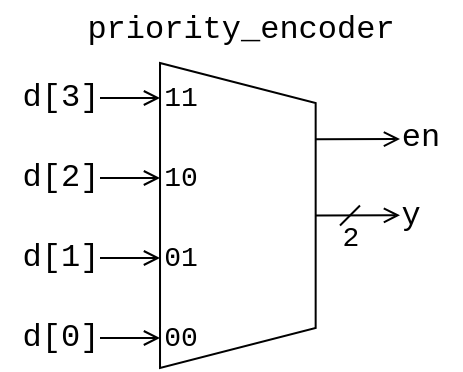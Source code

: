 <mxfile>
    <diagram id="9hsbDwIOufMWBAoDMdGs" name="ページ1">
        <mxGraphModel dx="330" dy="250" grid="1" gridSize="10" guides="1" tooltips="1" connect="1" arrows="1" fold="1" page="1" pageScale="1" pageWidth="827" pageHeight="1169" math="0" shadow="0">
            <root>
                <mxCell id="0"/>
                <mxCell id="1" parent="0"/>
                <mxCell id="44" value="" style="group" vertex="1" connectable="0" parent="1">
                    <mxGeometry x="280" y="311" width="230.17" height="184.01" as="geometry"/>
                </mxCell>
                <mxCell id="3" style="edgeStyle=none;html=1;exitX=0.5;exitY=0;exitDx=0;exitDy=0;endArrow=open;endFill=0;" edge="1" parent="44" source="5">
                    <mxGeometry relative="1" as="geometry">
                        <mxPoint x="200" y="107.617" as="targetPoint"/>
                        <mxPoint x="168.755" y="107.705" as="sourcePoint"/>
                    </mxGeometry>
                </mxCell>
                <mxCell id="42" style="edgeStyle=none;html=1;exitX=0.25;exitY=0;exitDx=0;exitDy=0;endArrow=open;endFill=0;" edge="1" parent="44" source="5">
                    <mxGeometry relative="1" as="geometry">
                        <mxPoint x="200" y="69.556" as="targetPoint"/>
                    </mxGeometry>
                </mxCell>
                <mxCell id="5" value="" style="shape=trapezoid;perimeter=trapezoidPerimeter;whiteSpace=wrap;html=1;fixedSize=1;rotation=90;" vertex="1" parent="44">
                    <mxGeometry x="42.67" y="68.85" width="152.5" height="77.82" as="geometry"/>
                </mxCell>
                <mxCell id="6" value="" style="endArrow=open;html=1;entryX=0.25;entryY=1;entryDx=0;entryDy=0;endFill=0;" edge="1" parent="44">
                    <mxGeometry width="50" height="50" relative="1" as="geometry">
                        <mxPoint x="50" y="49" as="sourcePoint"/>
                        <mxPoint x="80" y="49" as="targetPoint"/>
                    </mxGeometry>
                </mxCell>
                <mxCell id="7" value="" style="endArrow=open;html=1;entryX=0.25;entryY=1;entryDx=0;entryDy=0;endFill=0;" edge="1" parent="44">
                    <mxGeometry width="50" height="50" relative="1" as="geometry">
                        <mxPoint x="50" y="89" as="sourcePoint"/>
                        <mxPoint x="80" y="89" as="targetPoint"/>
                    </mxGeometry>
                </mxCell>
                <mxCell id="8" value="" style="endArrow=open;html=1;entryX=0.25;entryY=1;entryDx=0;entryDy=0;endFill=0;" edge="1" parent="44">
                    <mxGeometry width="50" height="50" relative="1" as="geometry">
                        <mxPoint x="50" y="129" as="sourcePoint"/>
                        <mxPoint x="80" y="129" as="targetPoint"/>
                    </mxGeometry>
                </mxCell>
                <mxCell id="9" value="" style="endArrow=open;html=1;entryX=0.25;entryY=1;entryDx=0;entryDy=0;endFill=0;" edge="1" parent="44">
                    <mxGeometry width="50" height="50" relative="1" as="geometry">
                        <mxPoint x="50" y="169" as="sourcePoint"/>
                        <mxPoint x="80" y="169" as="targetPoint"/>
                    </mxGeometry>
                </mxCell>
                <mxCell id="10" value="priority_encoder" style="text;html=1;align=center;verticalAlign=middle;resizable=0;points=[];autosize=1;strokeColor=none;fillColor=none;fontSize=16;fontFamily=Courier New;" vertex="1" parent="44">
                    <mxGeometry x="30" width="180" height="30" as="geometry"/>
                </mxCell>
                <mxCell id="11" value="d[3]" style="text;html=1;align=center;verticalAlign=middle;resizable=0;points=[];autosize=1;strokeColor=none;fillColor=none;fontSize=16;fontFamily=Courier New;" vertex="1" parent="44">
                    <mxGeometry y="34" width="60" height="30" as="geometry"/>
                </mxCell>
                <mxCell id="15" value="" style="endArrow=none;html=1;" edge="1" parent="44">
                    <mxGeometry width="50" height="50" relative="1" as="geometry">
                        <mxPoint x="170" y="112.76" as="sourcePoint"/>
                        <mxPoint x="180" y="102.76" as="targetPoint"/>
                    </mxGeometry>
                </mxCell>
                <mxCell id="26" value="y" style="text;html=1;align=center;verticalAlign=middle;resizable=0;points=[];autosize=1;strokeColor=none;fillColor=none;fontSize=16;fontFamily=Courier New;" vertex="1" parent="44">
                    <mxGeometry x="190" y="92.76" width="30" height="30" as="geometry"/>
                </mxCell>
                <mxCell id="27" value="2" style="text;html=1;align=center;verticalAlign=middle;resizable=0;points=[];autosize=1;strokeColor=none;fillColor=none;fontSize=14;fontFamily=Courier New;" vertex="1" parent="44">
                    <mxGeometry x="160" y="104" width="30" height="30" as="geometry"/>
                </mxCell>
                <mxCell id="33" value="d[2]" style="text;html=1;align=center;verticalAlign=middle;resizable=0;points=[];autosize=1;strokeColor=none;fillColor=none;fontSize=16;fontFamily=Courier New;" vertex="1" parent="44">
                    <mxGeometry y="74" width="60" height="30" as="geometry"/>
                </mxCell>
                <mxCell id="34" value="d[1]" style="text;html=1;align=center;verticalAlign=middle;resizable=0;points=[];autosize=1;strokeColor=none;fillColor=none;fontSize=16;fontFamily=Courier New;" vertex="1" parent="44">
                    <mxGeometry y="114" width="60" height="30" as="geometry"/>
                </mxCell>
                <mxCell id="35" value="d[0]" style="text;html=1;align=center;verticalAlign=middle;resizable=0;points=[];autosize=1;strokeColor=none;fillColor=none;fontSize=16;fontFamily=Courier New;" vertex="1" parent="44">
                    <mxGeometry y="154" width="60" height="30" as="geometry"/>
                </mxCell>
                <mxCell id="38" value="11" style="text;html=1;align=center;verticalAlign=middle;resizable=0;points=[];autosize=1;strokeColor=none;fillColor=none;fontSize=14;fontFamily=Courier New;" vertex="1" parent="44">
                    <mxGeometry x="70" y="34" width="40" height="30" as="geometry"/>
                </mxCell>
                <mxCell id="39" value="10" style="text;html=1;align=center;verticalAlign=middle;resizable=0;points=[];autosize=1;strokeColor=none;fillColor=none;fontSize=14;fontFamily=Courier New;" vertex="1" parent="44">
                    <mxGeometry x="70" y="74" width="40" height="30" as="geometry"/>
                </mxCell>
                <mxCell id="40" value="01" style="text;html=1;align=center;verticalAlign=middle;resizable=0;points=[];autosize=1;strokeColor=none;fillColor=none;fontSize=14;fontFamily=Courier New;" vertex="1" parent="44">
                    <mxGeometry x="70" y="114" width="40" height="30" as="geometry"/>
                </mxCell>
                <mxCell id="41" value="00" style="text;html=1;align=center;verticalAlign=middle;resizable=0;points=[];autosize=1;strokeColor=none;fillColor=none;fontSize=14;fontFamily=Courier New;" vertex="1" parent="44">
                    <mxGeometry x="70" y="154" width="40" height="30" as="geometry"/>
                </mxCell>
                <mxCell id="43" value="en" style="text;html=1;align=center;verticalAlign=middle;resizable=0;points=[];autosize=1;strokeColor=none;fillColor=none;fontSize=16;fontFamily=Courier New;" vertex="1" parent="44">
                    <mxGeometry x="190.17" y="54" width="40" height="30" as="geometry"/>
                </mxCell>
            </root>
        </mxGraphModel>
    </diagram>
</mxfile>